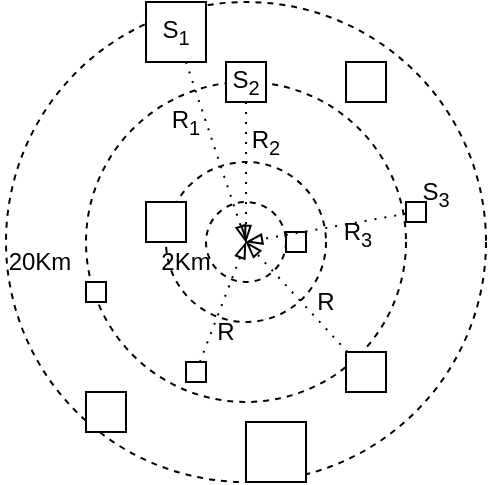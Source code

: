<mxfile version="14.6.13" type="device"><diagram id="34ZzB1Nhy58U1MoiNqbP" name="Page-7"><mxGraphModel dx="975" dy="716" grid="1" gridSize="10" guides="1" tooltips="1" connect="1" arrows="1" fold="1" page="1" pageScale="1" pageWidth="850" pageHeight="1100" background="#ffffff" math="0" shadow="0"><root><mxCell id="AOL1tomjr9op5fRRgupt-0"/><mxCell id="AOL1tomjr9op5fRRgupt-1" parent="AOL1tomjr9op5fRRgupt-0"/><mxCell id="eKI5VHgwJG0ibe7ptzwr-25" value="" style="ellipse;whiteSpace=wrap;html=1;aspect=fixed;strokeWidth=1;dashed=1;" parent="AOL1tomjr9op5fRRgupt-1" vertex="1"><mxGeometry x="380" y="460" width="40" height="40" as="geometry"/></mxCell><mxCell id="AOL1tomjr9op5fRRgupt-4" value="" style="ellipse;whiteSpace=wrap;html=1;aspect=fixed;dashed=1;fillColor=none;" parent="AOL1tomjr9op5fRRgupt-1" vertex="1"><mxGeometry x="280" y="360" width="240" height="240" as="geometry"/></mxCell><mxCell id="AOL1tomjr9op5fRRgupt-3" value="" style="ellipse;whiteSpace=wrap;html=1;aspect=fixed;dashed=1;fillColor=none;" parent="AOL1tomjr9op5fRRgupt-1" vertex="1"><mxGeometry x="320" y="400" width="160" height="160" as="geometry"/></mxCell><mxCell id="AOL1tomjr9op5fRRgupt-2" value="" style="ellipse;whiteSpace=wrap;html=1;aspect=fixed;dashed=1;fillColor=none;" parent="AOL1tomjr9op5fRRgupt-1" vertex="1"><mxGeometry x="360" y="440" width="80" height="80" as="geometry"/></mxCell><mxCell id="eKI5VHgwJG0ibe7ptzwr-1" value="" style="whiteSpace=wrap;html=1;aspect=fixed;strokeWidth=1;" parent="AOL1tomjr9op5fRRgupt-1" vertex="1"><mxGeometry x="450" y="390" width="20" height="20" as="geometry"/></mxCell><mxCell id="eKI5VHgwJG0ibe7ptzwr-2" value="" style="whiteSpace=wrap;html=1;aspect=fixed;strokeWidth=1;" parent="AOL1tomjr9op5fRRgupt-1" vertex="1"><mxGeometry x="350" y="460" width="20" height="20" as="geometry"/></mxCell><mxCell id="eKI5VHgwJG0ibe7ptzwr-3" value="" style="whiteSpace=wrap;html=1;aspect=fixed;strokeWidth=1;" parent="AOL1tomjr9op5fRRgupt-1" vertex="1"><mxGeometry x="420" y="475" width="10" height="10" as="geometry"/></mxCell><mxCell id="eKI5VHgwJG0ibe7ptzwr-16" style="edgeStyle=none;rounded=0;orthogonalLoop=1;jettySize=auto;html=1;dashed=1;dashPattern=1 4;endArrow=blockThin;endFill=0;" parent="AOL1tomjr9op5fRRgupt-1" source="eKI5VHgwJG0ibe7ptzwr-4" edge="1"><mxGeometry relative="1" as="geometry"><mxPoint x="400" y="480" as="targetPoint"/></mxGeometry></mxCell><mxCell id="eKI5VHgwJG0ibe7ptzwr-4" value="" style="whiteSpace=wrap;html=1;aspect=fixed;strokeWidth=1;" parent="AOL1tomjr9op5fRRgupt-1" vertex="1"><mxGeometry x="370" y="540" width="10" height="10" as="geometry"/></mxCell><mxCell id="eKI5VHgwJG0ibe7ptzwr-14" style="rounded=0;orthogonalLoop=1;jettySize=auto;html=1;entryX=0.5;entryY=0.5;entryDx=0;entryDy=0;entryPerimeter=0;dashed=1;dashPattern=1 4;endArrow=blockThin;endFill=0;" parent="AOL1tomjr9op5fRRgupt-1" source="eKI5VHgwJG0ibe7ptzwr-5" target="AOL1tomjr9op5fRRgupt-2" edge="1"><mxGeometry relative="1" as="geometry"/></mxCell><mxCell id="eKI5VHgwJG0ibe7ptzwr-5" value="S&lt;sub&gt;1&lt;/sub&gt;" style="whiteSpace=wrap;html=1;aspect=fixed;strokeWidth=1;" parent="AOL1tomjr9op5fRRgupt-1" vertex="1"><mxGeometry x="350" y="360" width="30" height="30" as="geometry"/></mxCell><mxCell id="eKI5VHgwJG0ibe7ptzwr-6" value="" style="whiteSpace=wrap;html=1;aspect=fixed;strokeWidth=1;" parent="AOL1tomjr9op5fRRgupt-1" vertex="1"><mxGeometry x="320" y="555" width="20" height="20" as="geometry"/></mxCell><mxCell id="eKI5VHgwJG0ibe7ptzwr-13" style="edgeStyle=orthogonalEdgeStyle;rounded=0;orthogonalLoop=1;jettySize=auto;html=1;dashed=1;dashPattern=1 4;endArrow=blockThin;endFill=0;" parent="AOL1tomjr9op5fRRgupt-1" source="eKI5VHgwJG0ibe7ptzwr-7" edge="1"><mxGeometry relative="1" as="geometry"><mxPoint x="400" y="480" as="targetPoint"/></mxGeometry></mxCell><mxCell id="eKI5VHgwJG0ibe7ptzwr-7" value="S&lt;sub&gt;2&lt;/sub&gt;" style="whiteSpace=wrap;html=1;aspect=fixed;strokeWidth=1;" parent="AOL1tomjr9op5fRRgupt-1" vertex="1"><mxGeometry x="390" y="390" width="20" height="20" as="geometry"/></mxCell><mxCell id="eKI5VHgwJG0ibe7ptzwr-17" style="edgeStyle=none;rounded=0;orthogonalLoop=1;jettySize=auto;html=1;dashed=1;dashPattern=1 4;endArrow=blockThin;endFill=0;" parent="AOL1tomjr9op5fRRgupt-1" source="eKI5VHgwJG0ibe7ptzwr-8" edge="1"><mxGeometry relative="1" as="geometry"><mxPoint x="400" y="480" as="targetPoint"/></mxGeometry></mxCell><mxCell id="eKI5VHgwJG0ibe7ptzwr-8" value="" style="whiteSpace=wrap;html=1;aspect=fixed;strokeWidth=1;" parent="AOL1tomjr9op5fRRgupt-1" vertex="1"><mxGeometry x="450" y="535" width="20" height="20" as="geometry"/></mxCell><mxCell id="eKI5VHgwJG0ibe7ptzwr-9" value="" style="whiteSpace=wrap;html=1;aspect=fixed;strokeWidth=1;" parent="AOL1tomjr9op5fRRgupt-1" vertex="1"><mxGeometry x="400" y="570" width="30" height="30" as="geometry"/></mxCell><mxCell id="eKI5VHgwJG0ibe7ptzwr-10" value="" style="whiteSpace=wrap;html=1;aspect=fixed;strokeWidth=1;" parent="AOL1tomjr9op5fRRgupt-1" vertex="1"><mxGeometry x="320" y="500" width="10" height="10" as="geometry"/></mxCell><mxCell id="eKI5VHgwJG0ibe7ptzwr-15" style="edgeStyle=none;rounded=0;orthogonalLoop=1;jettySize=auto;html=1;dashed=1;dashPattern=1 4;endArrow=blockThin;endFill=0;" parent="AOL1tomjr9op5fRRgupt-1" source="eKI5VHgwJG0ibe7ptzwr-11" edge="1"><mxGeometry relative="1" as="geometry"><mxPoint x="400" y="480" as="targetPoint"/></mxGeometry></mxCell><mxCell id="eKI5VHgwJG0ibe7ptzwr-11" value="" style="whiteSpace=wrap;html=1;aspect=fixed;strokeWidth=1;" parent="AOL1tomjr9op5fRRgupt-1" vertex="1"><mxGeometry x="480" y="460" width="10" height="10" as="geometry"/></mxCell><mxCell id="eKI5VHgwJG0ibe7ptzwr-18" value="R&lt;sub&gt;3&lt;/sub&gt;" style="text;html=1;strokeColor=none;fillColor=none;align=center;verticalAlign=middle;whiteSpace=wrap;rounded=0;" parent="AOL1tomjr9op5fRRgupt-1" vertex="1"><mxGeometry x="446" y="466" width="20" height="20" as="geometry"/></mxCell><mxCell id="eKI5VHgwJG0ibe7ptzwr-19" value="R&lt;sub&gt;1&lt;/sub&gt;" style="text;html=1;strokeColor=none;fillColor=none;align=center;verticalAlign=middle;whiteSpace=wrap;rounded=0;" parent="AOL1tomjr9op5fRRgupt-1" vertex="1"><mxGeometry x="360" y="410" width="20" height="20" as="geometry"/></mxCell><mxCell id="eKI5VHgwJG0ibe7ptzwr-21" value="R" style="text;html=1;strokeColor=none;fillColor=none;align=center;verticalAlign=middle;whiteSpace=wrap;rounded=0;" parent="AOL1tomjr9op5fRRgupt-1" vertex="1"><mxGeometry x="380" y="515" width="20" height="20" as="geometry"/></mxCell><mxCell id="eKI5VHgwJG0ibe7ptzwr-22" value="R" style="text;html=1;strokeColor=none;fillColor=none;align=center;verticalAlign=middle;whiteSpace=wrap;rounded=0;" parent="AOL1tomjr9op5fRRgupt-1" vertex="1"><mxGeometry x="430" y="500" width="20" height="20" as="geometry"/></mxCell><mxCell id="eKI5VHgwJG0ibe7ptzwr-23" value="R&lt;sub&gt;2&lt;/sub&gt;" style="text;html=1;strokeColor=none;fillColor=none;align=center;verticalAlign=middle;whiteSpace=wrap;rounded=0;" parent="AOL1tomjr9op5fRRgupt-1" vertex="1"><mxGeometry x="400" y="420" width="20" height="20" as="geometry"/></mxCell><mxCell id="eKI5VHgwJG0ibe7ptzwr-24" value="S&lt;sub&gt;3&lt;/sub&gt;" style="text;html=1;strokeColor=none;fillColor=none;align=center;verticalAlign=middle;whiteSpace=wrap;rounded=0;" parent="AOL1tomjr9op5fRRgupt-1" vertex="1"><mxGeometry x="480" y="446" width="30" height="20" as="geometry"/></mxCell><mxCell id="eKI5VHgwJG0ibe7ptzwr-26" value="2Km" style="text;html=1;strokeColor=none;fillColor=none;align=center;verticalAlign=middle;whiteSpace=wrap;rounded=0;dashed=1;" parent="AOL1tomjr9op5fRRgupt-1" vertex="1"><mxGeometry x="350" y="480" width="40" height="20" as="geometry"/></mxCell><mxCell id="eKI5VHgwJG0ibe7ptzwr-27" value="20Km" style="text;html=1;strokeColor=none;fillColor=none;align=center;verticalAlign=middle;whiteSpace=wrap;rounded=0;dashed=1;" parent="AOL1tomjr9op5fRRgupt-1" vertex="1"><mxGeometry x="277" y="480" width="40" height="20" as="geometry"/></mxCell></root></mxGraphModel></diagram></mxfile>